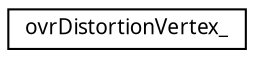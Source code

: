 digraph "Graphical Class Hierarchy"
{
 // LATEX_PDF_SIZE
  edge [fontname="Arial.ttf",fontsize="10",labelfontname="Arial.ttf",labelfontsize="10"];
  node [fontname="Arial.ttf",fontsize="10",shape=record];
  rankdir="LR";
  Node0 [label="ovrDistortionVertex_",height=0.2,width=0.4,color="black", fillcolor="white", style="filled",URL="$structovr_distortion_vertex__.html",tooltip=" "];
}
